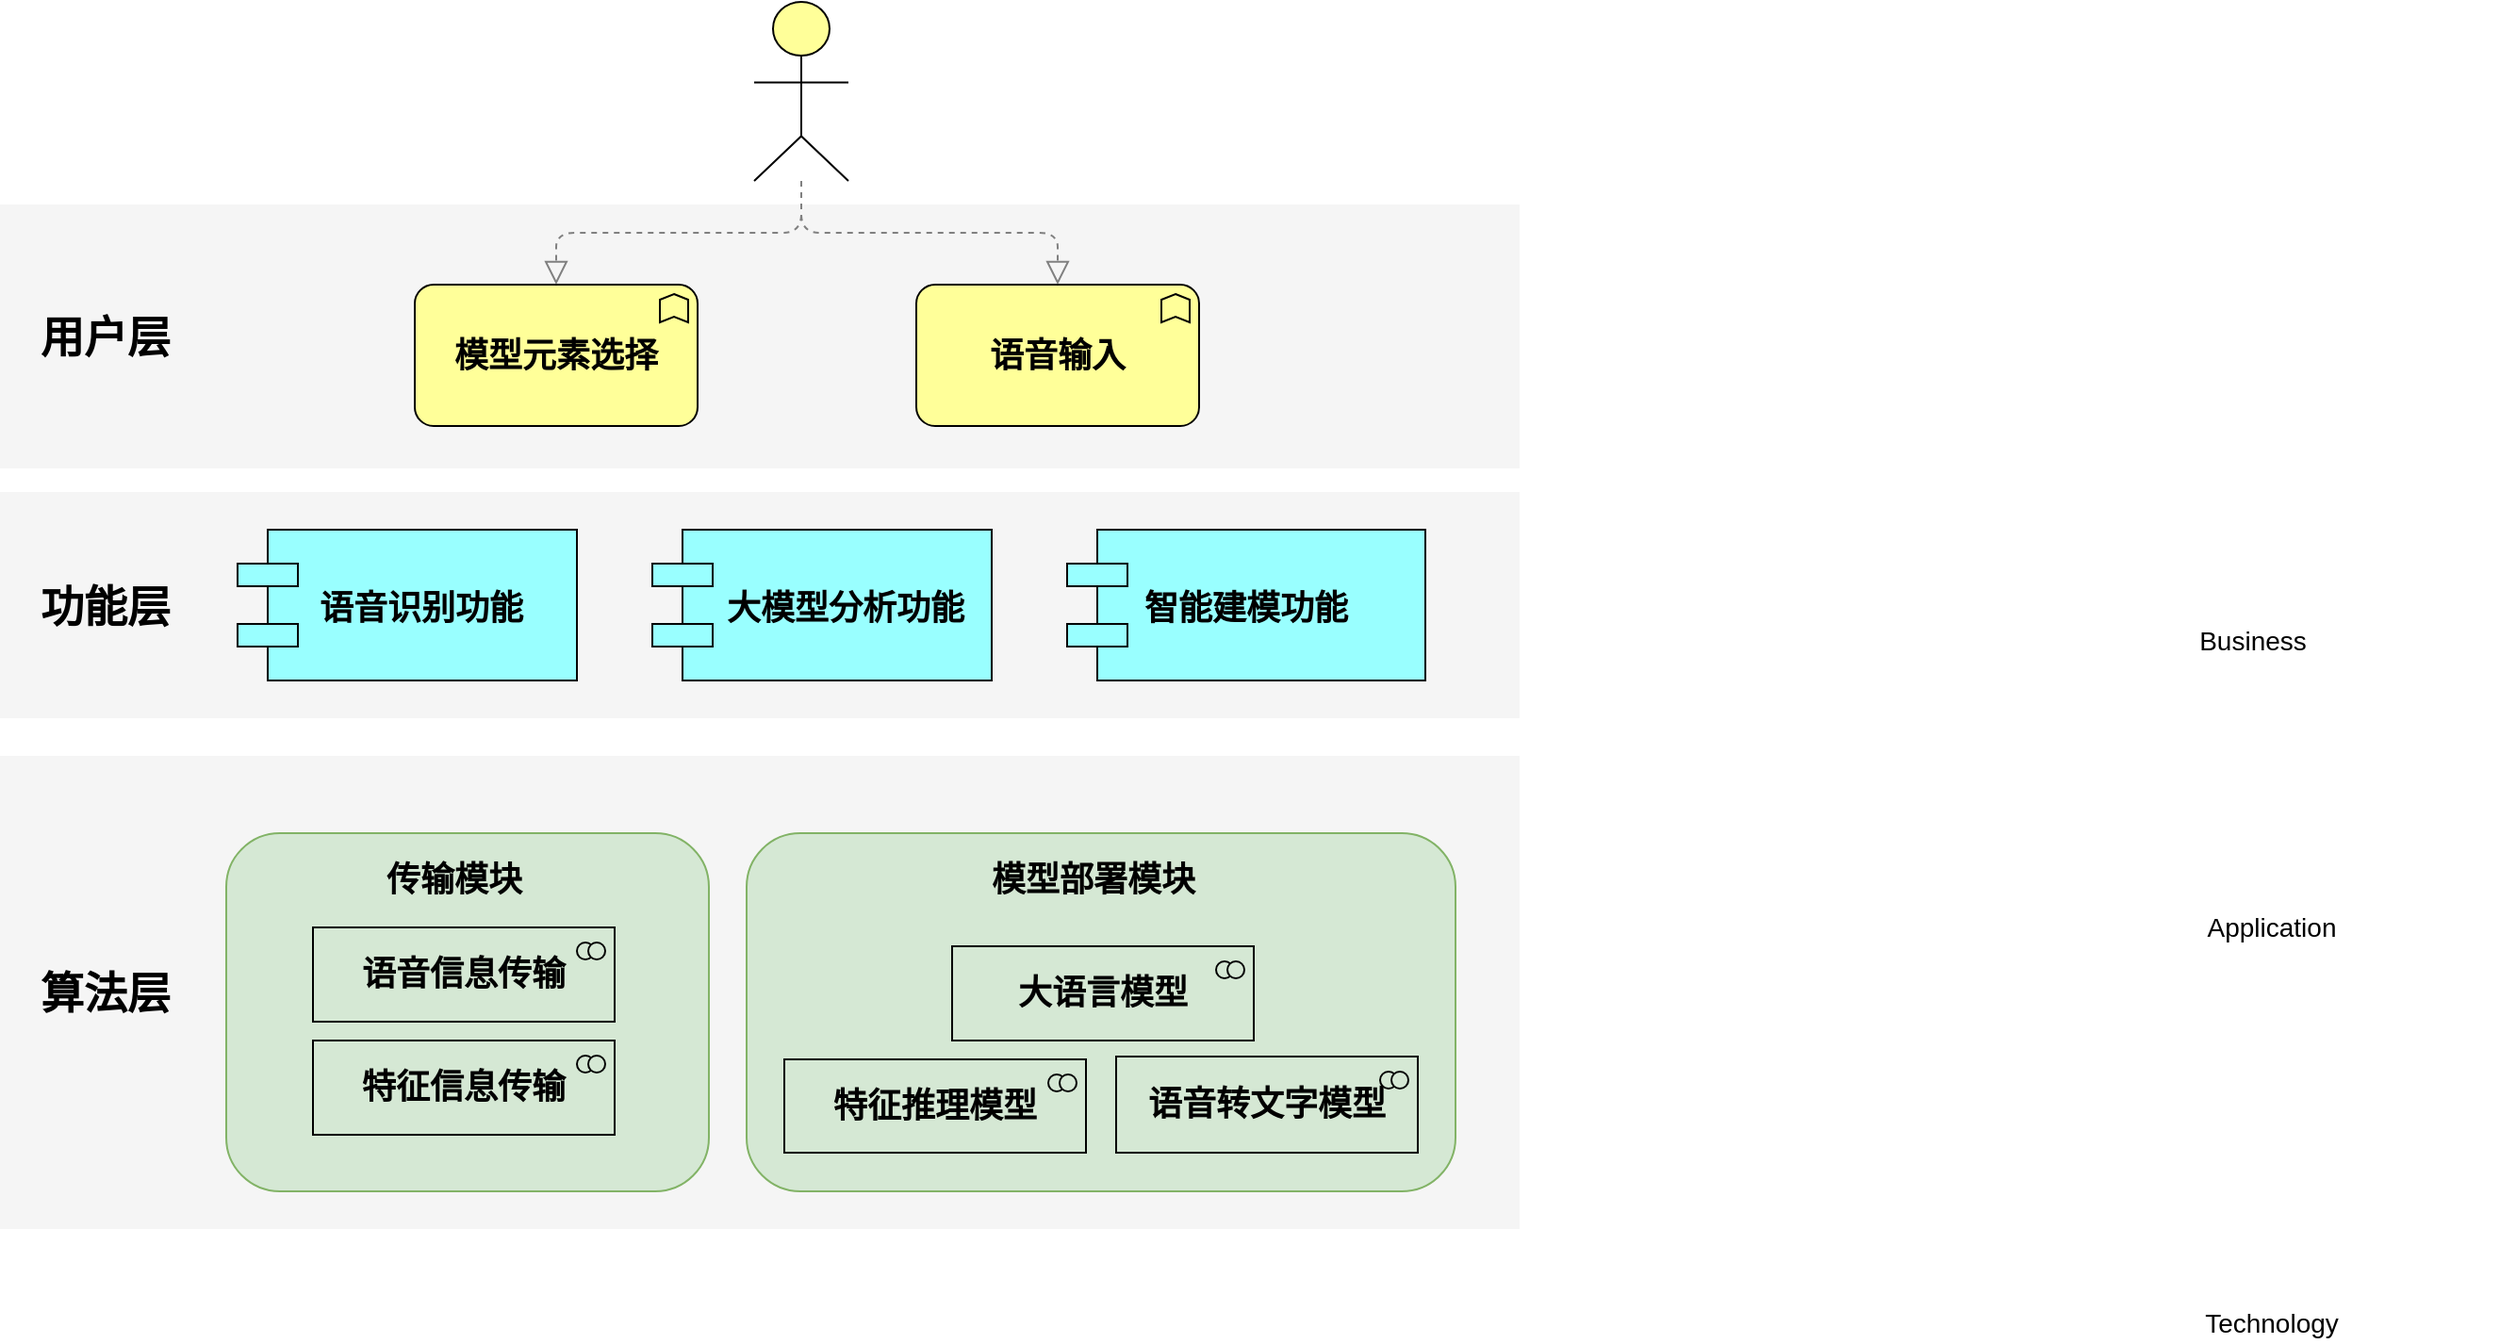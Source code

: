 <mxfile version="26.0.14">
  <diagram name="Page-1" id="dw9cy2hVtUxoz5KOO9y6">
    <mxGraphModel dx="2074" dy="1098" grid="1" gridSize="10" guides="1" tooltips="1" connect="1" arrows="1" fold="1" page="1" pageScale="1" pageWidth="827" pageHeight="1169" math="0" shadow="0">
      <root>
        <mxCell id="0" />
        <mxCell id="1" parent="0" />
        <mxCell id="l-ooRK0CQchim35NLO_1-1" value="" style="whiteSpace=wrap;html=1;strokeColor=none;strokeWidth=1;fillColor=#f5f5f5;fontSize=14;" vertex="1" parent="1">
          <mxGeometry x="184" y="460" width="806" height="251" as="geometry" />
        </mxCell>
        <mxCell id="l-ooRK0CQchim35NLO_1-2" value="" style="whiteSpace=wrap;html=1;strokeColor=none;strokeWidth=1;fillColor=#f5f5f5;fontSize=14;" vertex="1" parent="1">
          <mxGeometry x="184" y="167.5" width="806" height="140" as="geometry" />
        </mxCell>
        <mxCell id="l-ooRK0CQchim35NLO_1-3" value="&lt;b&gt;&lt;font style=&quot;font-size: 18px;&quot;&gt;模型元素选择&lt;/font&gt;&lt;/b&gt;" style="html=1;whiteSpace=wrap;fillColor=#ffff99;shape=mxgraph.archimate3.application;appType=func;archiType=rounded;fontSize=14;" vertex="1" parent="1">
          <mxGeometry x="404" y="210" width="150" height="75" as="geometry" />
        </mxCell>
        <mxCell id="l-ooRK0CQchim35NLO_1-4" value="Technology" style="text;html=1;strokeColor=none;fillColor=none;align=center;verticalAlign=middle;whiteSpace=wrap;fontSize=14;" vertex="1" parent="1">
          <mxGeometry x="1269" y="751" width="240" height="20" as="geometry" />
        </mxCell>
        <mxCell id="l-ooRK0CQchim35NLO_1-5" value="Application" style="text;html=1;strokeColor=none;fillColor=none;align=center;verticalAlign=middle;whiteSpace=wrap;fontSize=14;" vertex="1" parent="1">
          <mxGeometry x="1269" y="541" width="240" height="20" as="geometry" />
        </mxCell>
        <mxCell id="l-ooRK0CQchim35NLO_1-6" value="Business" style="text;html=1;strokeColor=none;fillColor=none;align=center;verticalAlign=middle;whiteSpace=wrap;fontSize=14;" vertex="1" parent="1">
          <mxGeometry x="1259" y="389" width="240" height="20" as="geometry" />
        </mxCell>
        <mxCell id="l-ooRK0CQchim35NLO_1-7" style="edgeStyle=elbowEdgeStyle;rounded=1;elbow=vertical;html=1;dashed=1;startSize=10;endArrow=block;endFill=0;endSize=10;jettySize=auto;orthogonalLoop=1;strokeColor=#808080;fontSize=14;" edge="1" parent="1" source="l-ooRK0CQchim35NLO_1-8" target="l-ooRK0CQchim35NLO_1-3">
          <mxGeometry relative="1" as="geometry" />
        </mxCell>
        <mxCell id="l-ooRK0CQchim35NLO_1-8" value="" style="html=1;whiteSpace=wrap;fillColor=#ffff99;shape=mxgraph.archimate3.actor;fontSize=14;" vertex="1" parent="1">
          <mxGeometry x="584" y="60" width="50" height="95" as="geometry" />
        </mxCell>
        <mxCell id="l-ooRK0CQchim35NLO_1-9" value="&lt;span style=&quot;font-size: 23px;&quot;&gt;&lt;b&gt;用户层&lt;/b&gt;&lt;/span&gt;" style="text;html=1;align=center;verticalAlign=middle;whiteSpace=wrap;rounded=0;" vertex="1" parent="1">
          <mxGeometry x="200" y="222.5" width="80" height="30" as="geometry" />
        </mxCell>
        <mxCell id="l-ooRK0CQchim35NLO_1-10" value="&lt;span style=&quot;font-size: 23px;&quot;&gt;&lt;b&gt;算法层&lt;/b&gt;&lt;/span&gt;" style="text;html=1;align=center;verticalAlign=middle;whiteSpace=wrap;rounded=0;" vertex="1" parent="1">
          <mxGeometry x="200" y="571" width="80" height="30" as="geometry" />
        </mxCell>
        <mxCell id="l-ooRK0CQchim35NLO_1-11" value="" style="whiteSpace=wrap;html=1;strokeColor=none;strokeWidth=1;fillColor=#f5f5f5;fontSize=14;" vertex="1" parent="1">
          <mxGeometry x="184" y="320" width="806" height="120" as="geometry" />
        </mxCell>
        <mxCell id="l-ooRK0CQchim35NLO_1-12" value="&lt;span style=&quot;font-size: 23px;&quot;&gt;&lt;b&gt;功能层&lt;/b&gt;&lt;/span&gt;" style="text;html=1;align=center;verticalAlign=middle;whiteSpace=wrap;rounded=0;" vertex="1" parent="1">
          <mxGeometry x="200" y="366" width="80" height="30" as="geometry" />
        </mxCell>
        <mxCell id="l-ooRK0CQchim35NLO_1-13" value="&lt;b&gt;&lt;font style=&quot;font-size: 18px;&quot;&gt;语音输入&lt;/font&gt;&lt;/b&gt;" style="html=1;whiteSpace=wrap;fillColor=#ffff99;shape=mxgraph.archimate3.application;appType=func;archiType=rounded;fontSize=14;" vertex="1" parent="1">
          <mxGeometry x="670" y="210" width="150" height="75" as="geometry" />
        </mxCell>
        <mxCell id="l-ooRK0CQchim35NLO_1-14" style="edgeStyle=elbowEdgeStyle;rounded=1;elbow=vertical;html=1;dashed=1;startSize=10;endArrow=block;endFill=0;endSize=10;jettySize=auto;orthogonalLoop=1;strokeColor=#808080;fontSize=14;entryX=0.5;entryY=0;entryDx=0;entryDy=0;entryPerimeter=0;" edge="1" parent="1" source="l-ooRK0CQchim35NLO_1-8" target="l-ooRK0CQchim35NLO_1-13">
          <mxGeometry relative="1" as="geometry">
            <mxPoint x="660" y="140" as="sourcePoint" />
            <mxPoint x="524" y="200" as="targetPoint" />
          </mxGeometry>
        </mxCell>
        <mxCell id="l-ooRK0CQchim35NLO_1-15" value="" style="rounded=1;whiteSpace=wrap;html=1;fillColor=#d5e8d4;strokeColor=#82b366;" vertex="1" parent="1">
          <mxGeometry x="580" y="501" width="376" height="190" as="geometry" />
        </mxCell>
        <mxCell id="l-ooRK0CQchim35NLO_1-16" value="&lt;font style=&quot;font-size: 18px;&quot;&gt;&lt;b&gt;语音转文字模型&lt;/b&gt;&lt;/font&gt;" style="html=1;whiteSpace=wrap;fillColor=#d5e8d4;shape=mxgraph.archimate3.application;appType=collab;archiType=square;fontSize=14;strokeColor=#000000;" vertex="1" parent="1">
          <mxGeometry x="776" y="619.5" width="160" height="51" as="geometry" />
        </mxCell>
        <mxCell id="l-ooRK0CQchim35NLO_1-17" value="   语音识别功能" style="shape=component;align=center;fillColor=#99ffff;gradientColor=none;fontSize=18;fontStyle=1" vertex="1" parent="1">
          <mxGeometry x="310" y="340" width="180" height="80" as="geometry" />
        </mxCell>
        <mxCell id="l-ooRK0CQchim35NLO_1-18" value="     大模型分析功能" style="shape=component;align=center;fillColor=#99ffff;gradientColor=none;fontSize=18;fontStyle=1" vertex="1" parent="1">
          <mxGeometry x="530" y="340" width="180" height="80" as="geometry" />
        </mxCell>
        <mxCell id="l-ooRK0CQchim35NLO_1-19" value="智能建模功能" style="shape=component;align=center;fillColor=#99ffff;gradientColor=none;fontSize=18;fontStyle=1" vertex="1" parent="1">
          <mxGeometry x="750" y="340" width="190" height="80" as="geometry" />
        </mxCell>
        <mxCell id="l-ooRK0CQchim35NLO_1-20" value="&lt;font style=&quot;font-size: 18px;&quot;&gt;&lt;b&gt;特征推理模型&lt;/b&gt;&lt;/font&gt;" style="html=1;whiteSpace=wrap;fillColor=#d5e8d4;shape=mxgraph.archimate3.application;appType=collab;archiType=square;fontSize=14;strokeColor=#000000;" vertex="1" parent="1">
          <mxGeometry x="600" y="621" width="160" height="49.5" as="geometry" />
        </mxCell>
        <mxCell id="l-ooRK0CQchim35NLO_1-21" value="" style="group" vertex="1" connectable="0" parent="1">
          <mxGeometry x="689" y="561" width="160" height="50" as="geometry" />
        </mxCell>
        <mxCell id="l-ooRK0CQchim35NLO_1-22" value="" style="html=1;whiteSpace=wrap;fillColor=#d5e8d4;shape=mxgraph.archimate3.application;appType=collab;archiType=square;fontSize=14;strokeColor=#000000;" vertex="1" parent="l-ooRK0CQchim35NLO_1-21">
          <mxGeometry width="160" height="50.0" as="geometry" />
        </mxCell>
        <mxCell id="l-ooRK0CQchim35NLO_1-23" value="&lt;font style=&quot;font-size: 18px;&quot;&gt;&lt;b style=&quot;&quot;&gt;大语言模型&lt;/b&gt;&lt;/font&gt;" style="text;html=1;align=center;verticalAlign=middle;whiteSpace=wrap;rounded=0;" vertex="1" parent="l-ooRK0CQchim35NLO_1-21">
          <mxGeometry x="20" y="15.066" width="120.0" height="19.868" as="geometry" />
        </mxCell>
        <mxCell id="l-ooRK0CQchim35NLO_1-24" value="&lt;b&gt;&lt;font style=&quot;font-size: 18px;&quot;&gt;模型部署模块&lt;/font&gt;&lt;/b&gt;" style="text;html=1;align=center;verticalAlign=middle;whiteSpace=wrap;rounded=0;" vertex="1" parent="1">
          <mxGeometry x="689" y="511" width="150" height="30" as="geometry" />
        </mxCell>
        <mxCell id="l-ooRK0CQchim35NLO_1-25" value="" style="rounded=1;whiteSpace=wrap;html=1;fillColor=#d5e8d4;strokeColor=#82b366;" vertex="1" parent="1">
          <mxGeometry x="304" y="501" width="256" height="190" as="geometry" />
        </mxCell>
        <mxCell id="l-ooRK0CQchim35NLO_1-26" value="&lt;span style=&quot;font-size: 18px;&quot;&gt;&lt;b&gt;传输模块&lt;/b&gt;&lt;/span&gt;" style="text;html=1;align=center;verticalAlign=middle;whiteSpace=wrap;rounded=0;" vertex="1" parent="1">
          <mxGeometry x="350" y="511" width="150" height="30" as="geometry" />
        </mxCell>
        <mxCell id="l-ooRK0CQchim35NLO_1-27" value="" style="group" vertex="1" connectable="0" parent="1">
          <mxGeometry x="350" y="551" width="160" height="50" as="geometry" />
        </mxCell>
        <mxCell id="l-ooRK0CQchim35NLO_1-28" value="" style="html=1;whiteSpace=wrap;fillColor=#d5e8d4;shape=mxgraph.archimate3.application;appType=collab;archiType=square;fontSize=14;strokeColor=#000000;" vertex="1" parent="l-ooRK0CQchim35NLO_1-27">
          <mxGeometry width="160" height="50.0" as="geometry" />
        </mxCell>
        <mxCell id="l-ooRK0CQchim35NLO_1-29" value="&lt;span style=&quot;font-size: 18px;&quot;&gt;&lt;b&gt;语音信息传输&lt;/b&gt;&lt;/span&gt;" style="text;html=1;align=center;verticalAlign=middle;whiteSpace=wrap;rounded=0;" vertex="1" parent="l-ooRK0CQchim35NLO_1-27">
          <mxGeometry x="20" y="15.066" width="120.0" height="19.868" as="geometry" />
        </mxCell>
        <mxCell id="l-ooRK0CQchim35NLO_1-30" value="" style="group" vertex="1" connectable="0" parent="1">
          <mxGeometry x="350" y="611" width="160" height="50" as="geometry" />
        </mxCell>
        <mxCell id="l-ooRK0CQchim35NLO_1-31" value="" style="html=1;whiteSpace=wrap;fillColor=#d5e8d4;shape=mxgraph.archimate3.application;appType=collab;archiType=square;fontSize=14;strokeColor=#000000;" vertex="1" parent="l-ooRK0CQchim35NLO_1-30">
          <mxGeometry width="160" height="50.0" as="geometry" />
        </mxCell>
        <mxCell id="l-ooRK0CQchim35NLO_1-32" value="&lt;span style=&quot;font-size: 18px;&quot;&gt;&lt;b&gt;特征信息传输&lt;/b&gt;&lt;/span&gt;" style="text;html=1;align=center;verticalAlign=middle;whiteSpace=wrap;rounded=0;" vertex="1" parent="l-ooRK0CQchim35NLO_1-30">
          <mxGeometry x="20" y="15.066" width="120.0" height="19.868" as="geometry" />
        </mxCell>
      </root>
    </mxGraphModel>
  </diagram>
</mxfile>
